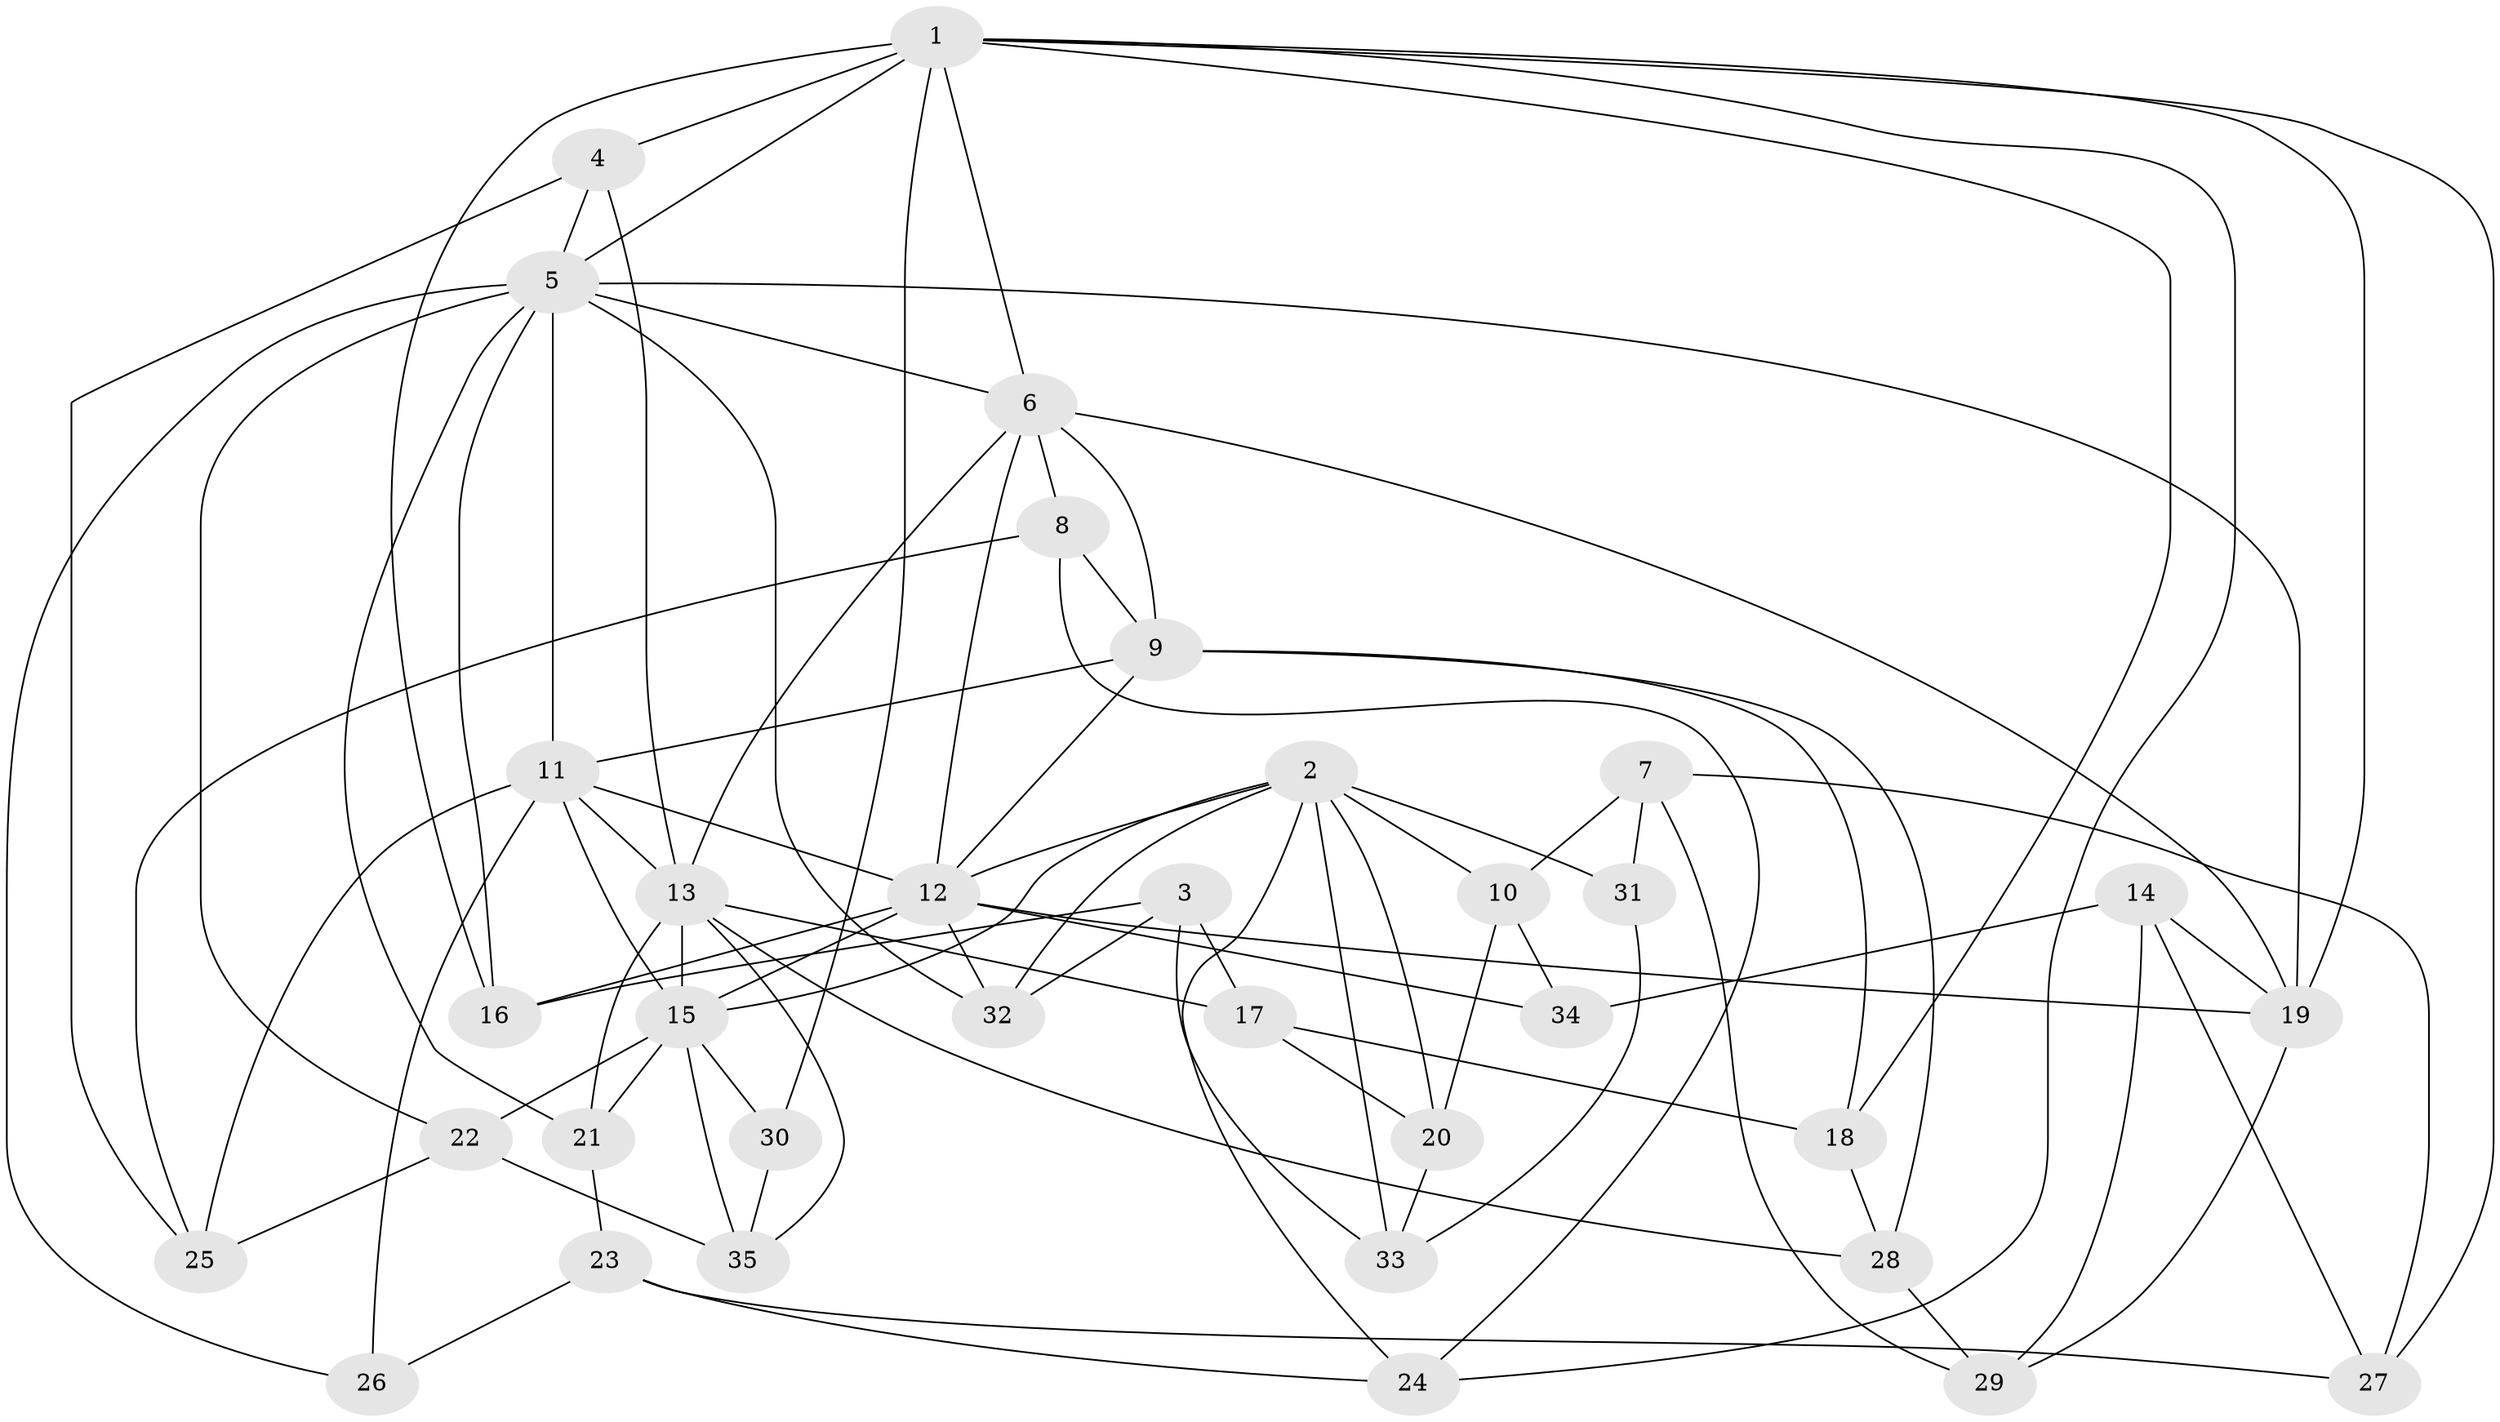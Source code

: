 // original degree distribution, {4: 1.0}
// Generated by graph-tools (version 1.1) at 2025/38/03/09/25 02:38:04]
// undirected, 35 vertices, 87 edges
graph export_dot {
graph [start="1"]
  node [color=gray90,style=filled];
  1;
  2;
  3;
  4;
  5;
  6;
  7;
  8;
  9;
  10;
  11;
  12;
  13;
  14;
  15;
  16;
  17;
  18;
  19;
  20;
  21;
  22;
  23;
  24;
  25;
  26;
  27;
  28;
  29;
  30;
  31;
  32;
  33;
  34;
  35;
  1 -- 4 [weight=1.0];
  1 -- 5 [weight=1.0];
  1 -- 6 [weight=1.0];
  1 -- 16 [weight=1.0];
  1 -- 18 [weight=1.0];
  1 -- 19 [weight=1.0];
  1 -- 24 [weight=1.0];
  1 -- 27 [weight=1.0];
  1 -- 30 [weight=2.0];
  2 -- 10 [weight=1.0];
  2 -- 12 [weight=1.0];
  2 -- 15 [weight=2.0];
  2 -- 20 [weight=1.0];
  2 -- 24 [weight=1.0];
  2 -- 31 [weight=2.0];
  2 -- 32 [weight=1.0];
  2 -- 33 [weight=1.0];
  3 -- 16 [weight=1.0];
  3 -- 17 [weight=1.0];
  3 -- 32 [weight=1.0];
  3 -- 33 [weight=1.0];
  4 -- 5 [weight=1.0];
  4 -- 13 [weight=1.0];
  4 -- 25 [weight=1.0];
  5 -- 6 [weight=1.0];
  5 -- 11 [weight=1.0];
  5 -- 16 [weight=1.0];
  5 -- 19 [weight=3.0];
  5 -- 21 [weight=1.0];
  5 -- 22 [weight=1.0];
  5 -- 26 [weight=1.0];
  5 -- 32 [weight=1.0];
  6 -- 8 [weight=1.0];
  6 -- 9 [weight=2.0];
  6 -- 12 [weight=1.0];
  6 -- 13 [weight=1.0];
  6 -- 19 [weight=1.0];
  7 -- 10 [weight=1.0];
  7 -- 27 [weight=1.0];
  7 -- 29 [weight=1.0];
  7 -- 31 [weight=1.0];
  8 -- 9 [weight=1.0];
  8 -- 24 [weight=1.0];
  8 -- 25 [weight=1.0];
  9 -- 11 [weight=1.0];
  9 -- 12 [weight=2.0];
  9 -- 18 [weight=1.0];
  9 -- 28 [weight=1.0];
  10 -- 20 [weight=1.0];
  10 -- 34 [weight=1.0];
  11 -- 12 [weight=1.0];
  11 -- 13 [weight=1.0];
  11 -- 15 [weight=1.0];
  11 -- 25 [weight=1.0];
  11 -- 26 [weight=2.0];
  12 -- 15 [weight=2.0];
  12 -- 16 [weight=1.0];
  12 -- 19 [weight=1.0];
  12 -- 32 [weight=1.0];
  12 -- 34 [weight=2.0];
  13 -- 15 [weight=1.0];
  13 -- 17 [weight=1.0];
  13 -- 21 [weight=1.0];
  13 -- 28 [weight=1.0];
  13 -- 35 [weight=1.0];
  14 -- 19 [weight=1.0];
  14 -- 27 [weight=1.0];
  14 -- 29 [weight=1.0];
  14 -- 34 [weight=1.0];
  15 -- 21 [weight=1.0];
  15 -- 22 [weight=1.0];
  15 -- 30 [weight=1.0];
  15 -- 35 [weight=1.0];
  17 -- 18 [weight=1.0];
  17 -- 20 [weight=1.0];
  18 -- 28 [weight=1.0];
  19 -- 29 [weight=1.0];
  20 -- 33 [weight=1.0];
  21 -- 23 [weight=1.0];
  22 -- 25 [weight=1.0];
  22 -- 35 [weight=1.0];
  23 -- 24 [weight=1.0];
  23 -- 26 [weight=1.0];
  23 -- 27 [weight=1.0];
  28 -- 29 [weight=1.0];
  30 -- 35 [weight=1.0];
  31 -- 33 [weight=1.0];
}
